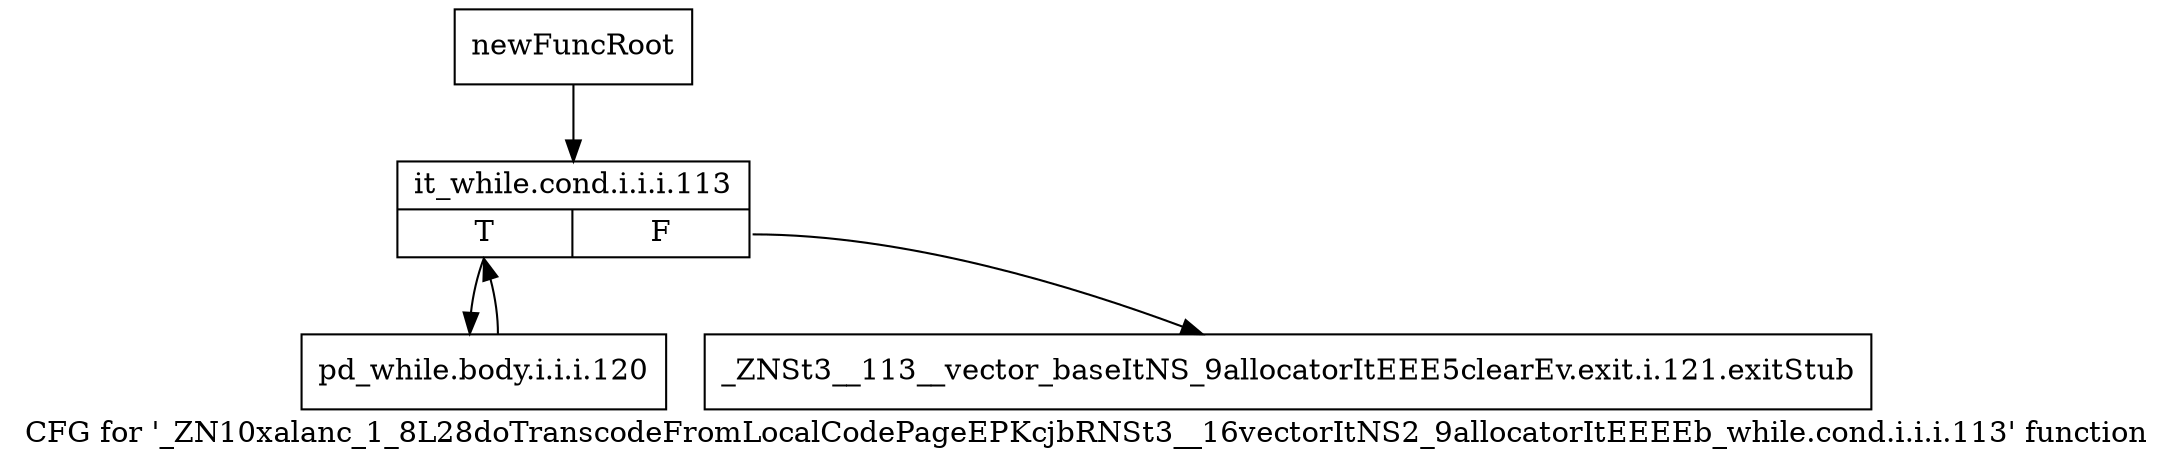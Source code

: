 digraph "CFG for '_ZN10xalanc_1_8L28doTranscodeFromLocalCodePageEPKcjbRNSt3__16vectorItNS2_9allocatorItEEEEb_while.cond.i.i.i.113' function" {
	label="CFG for '_ZN10xalanc_1_8L28doTranscodeFromLocalCodePageEPKcjbRNSt3__16vectorItNS2_9allocatorItEEEEb_while.cond.i.i.i.113' function";

	Node0x8403790 [shape=record,label="{newFuncRoot}"];
	Node0x8403790 -> Node0x8403830;
	Node0x84037e0 [shape=record,label="{_ZNSt3__113__vector_baseItNS_9allocatorItEEE5clearEv.exit.i.121.exitStub}"];
	Node0x8403830 [shape=record,label="{it_while.cond.i.i.i.113|{<s0>T|<s1>F}}"];
	Node0x8403830:s0 -> Node0x8403880;
	Node0x8403830:s1 -> Node0x84037e0;
	Node0x8403880 [shape=record,label="{pd_while.body.i.i.i.120}"];
	Node0x8403880 -> Node0x8403830;
}
